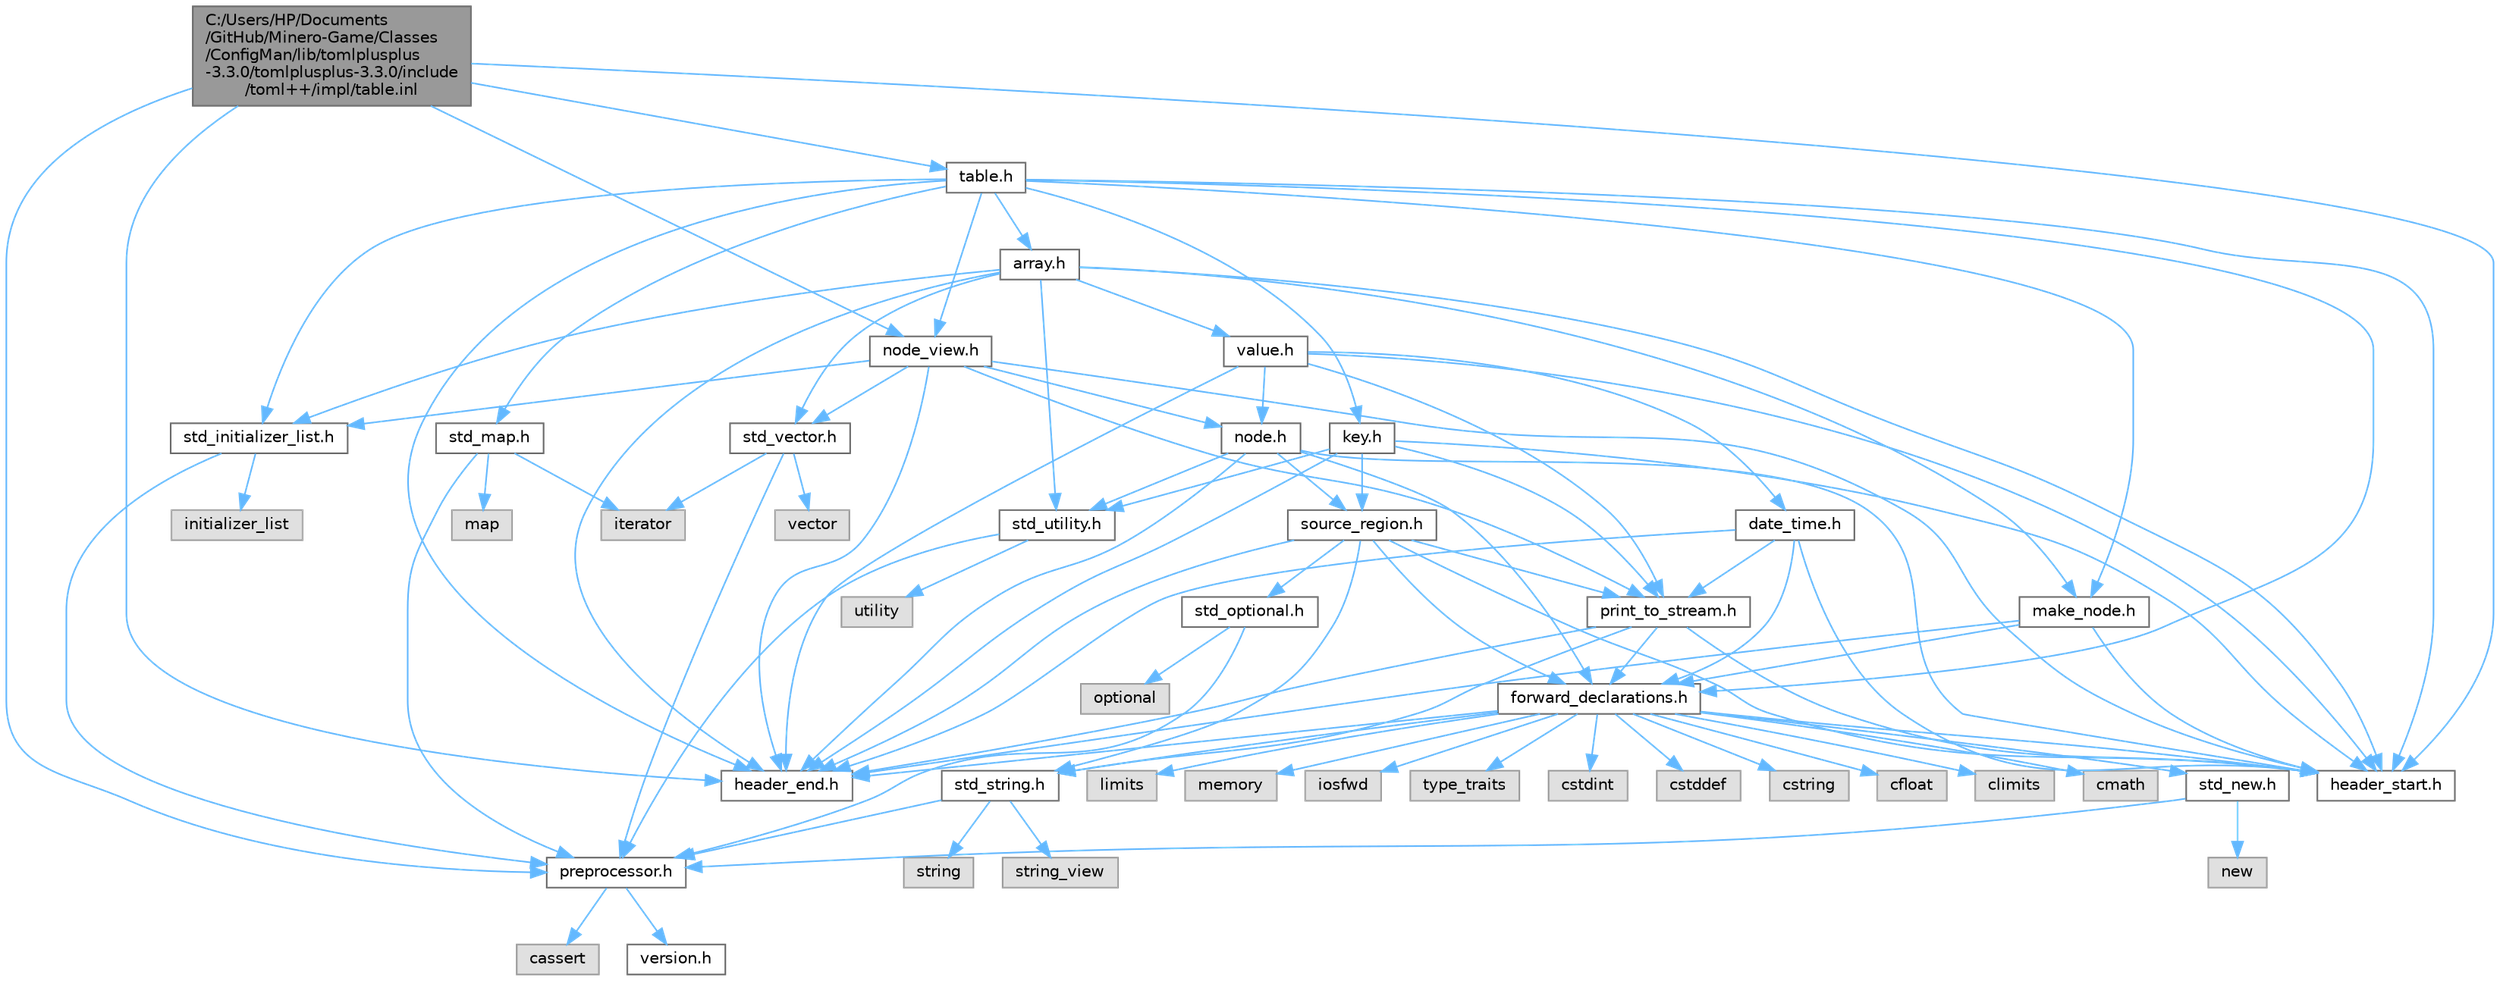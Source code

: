 digraph "C:/Users/HP/Documents/GitHub/Minero-Game/Classes/ConfigMan/lib/tomlplusplus-3.3.0/tomlplusplus-3.3.0/include/toml++/impl/table.inl"
{
 // LATEX_PDF_SIZE
  bgcolor="transparent";
  edge [fontname=Helvetica,fontsize=10,labelfontname=Helvetica,labelfontsize=10];
  node [fontname=Helvetica,fontsize=10,shape=box,height=0.2,width=0.4];
  Node1 [id="Node000001",label="C:/Users/HP/Documents\l/GitHub/Minero-Game/Classes\l/ConfigMan/lib/tomlplusplus\l-3.3.0/tomlplusplus-3.3.0/include\l/toml++/impl/table.inl",height=0.2,width=0.4,color="gray40", fillcolor="grey60", style="filled", fontcolor="black",tooltip=" "];
  Node1 -> Node2 [id="edge185_Node000001_Node000002",color="steelblue1",style="solid",tooltip=" "];
  Node2 [id="Node000002",label="preprocessor.h",height=0.2,width=0.4,color="grey40", fillcolor="white", style="filled",URL="$preprocessor_8h.html",tooltip=" "];
  Node2 -> Node3 [id="edge186_Node000002_Node000003",color="steelblue1",style="solid",tooltip=" "];
  Node3 [id="Node000003",label="cassert",height=0.2,width=0.4,color="grey60", fillcolor="#E0E0E0", style="filled",tooltip=" "];
  Node2 -> Node4 [id="edge187_Node000002_Node000004",color="steelblue1",style="solid",tooltip=" "];
  Node4 [id="Node000004",label="version.h",height=0.2,width=0.4,color="grey40", fillcolor="white", style="filled",URL="$version_8h.html",tooltip=" "];
  Node1 -> Node5 [id="edge188_Node000001_Node000005",color="steelblue1",style="solid",tooltip=" "];
  Node5 [id="Node000005",label="table.h",height=0.2,width=0.4,color="grey40", fillcolor="white", style="filled",URL="$table_8h.html",tooltip=" "];
  Node5 -> Node6 [id="edge189_Node000005_Node000006",color="steelblue1",style="solid",tooltip=" "];
  Node6 [id="Node000006",label="forward_declarations.h",height=0.2,width=0.4,color="grey40", fillcolor="white", style="filled",URL="$forward__declarations_8h.html",tooltip=" "];
  Node6 -> Node7 [id="edge190_Node000006_Node000007",color="steelblue1",style="solid",tooltip=" "];
  Node7 [id="Node000007",label="std_string.h",height=0.2,width=0.4,color="grey40", fillcolor="white", style="filled",URL="$std__string_8h.html",tooltip=" "];
  Node7 -> Node2 [id="edge191_Node000007_Node000002",color="steelblue1",style="solid",tooltip=" "];
  Node7 -> Node8 [id="edge192_Node000007_Node000008",color="steelblue1",style="solid",tooltip=" "];
  Node8 [id="Node000008",label="string_view",height=0.2,width=0.4,color="grey60", fillcolor="#E0E0E0", style="filled",tooltip=" "];
  Node7 -> Node9 [id="edge193_Node000007_Node000009",color="steelblue1",style="solid",tooltip=" "];
  Node9 [id="Node000009",label="string",height=0.2,width=0.4,color="grey60", fillcolor="#E0E0E0", style="filled",tooltip=" "];
  Node6 -> Node10 [id="edge194_Node000006_Node000010",color="steelblue1",style="solid",tooltip=" "];
  Node10 [id="Node000010",label="std_new.h",height=0.2,width=0.4,color="grey40", fillcolor="white", style="filled",URL="$std__new_8h.html",tooltip=" "];
  Node10 -> Node2 [id="edge195_Node000010_Node000002",color="steelblue1",style="solid",tooltip=" "];
  Node10 -> Node11 [id="edge196_Node000010_Node000011",color="steelblue1",style="solid",tooltip=" "];
  Node11 [id="Node000011",label="new",height=0.2,width=0.4,color="grey60", fillcolor="#E0E0E0", style="filled",tooltip=" "];
  Node6 -> Node12 [id="edge197_Node000006_Node000012",color="steelblue1",style="solid",tooltip=" "];
  Node12 [id="Node000012",label="cstdint",height=0.2,width=0.4,color="grey60", fillcolor="#E0E0E0", style="filled",tooltip=" "];
  Node6 -> Node13 [id="edge198_Node000006_Node000013",color="steelblue1",style="solid",tooltip=" "];
  Node13 [id="Node000013",label="cstddef",height=0.2,width=0.4,color="grey60", fillcolor="#E0E0E0", style="filled",tooltip=" "];
  Node6 -> Node14 [id="edge199_Node000006_Node000014",color="steelblue1",style="solid",tooltip=" "];
  Node14 [id="Node000014",label="cstring",height=0.2,width=0.4,color="grey60", fillcolor="#E0E0E0", style="filled",tooltip=" "];
  Node6 -> Node15 [id="edge200_Node000006_Node000015",color="steelblue1",style="solid",tooltip=" "];
  Node15 [id="Node000015",label="cfloat",height=0.2,width=0.4,color="grey60", fillcolor="#E0E0E0", style="filled",tooltip=" "];
  Node6 -> Node16 [id="edge201_Node000006_Node000016",color="steelblue1",style="solid",tooltip=" "];
  Node16 [id="Node000016",label="climits",height=0.2,width=0.4,color="grey60", fillcolor="#E0E0E0", style="filled",tooltip=" "];
  Node6 -> Node17 [id="edge202_Node000006_Node000017",color="steelblue1",style="solid",tooltip=" "];
  Node17 [id="Node000017",label="cmath",height=0.2,width=0.4,color="grey60", fillcolor="#E0E0E0", style="filled",tooltip=" "];
  Node6 -> Node18 [id="edge203_Node000006_Node000018",color="steelblue1",style="solid",tooltip=" "];
  Node18 [id="Node000018",label="limits",height=0.2,width=0.4,color="grey60", fillcolor="#E0E0E0", style="filled",tooltip=" "];
  Node6 -> Node19 [id="edge204_Node000006_Node000019",color="steelblue1",style="solid",tooltip=" "];
  Node19 [id="Node000019",label="memory",height=0.2,width=0.4,color="grey60", fillcolor="#E0E0E0", style="filled",tooltip=" "];
  Node6 -> Node20 [id="edge205_Node000006_Node000020",color="steelblue1",style="solid",tooltip=" "];
  Node20 [id="Node000020",label="iosfwd",height=0.2,width=0.4,color="grey60", fillcolor="#E0E0E0", style="filled",tooltip=" "];
  Node6 -> Node21 [id="edge206_Node000006_Node000021",color="steelblue1",style="solid",tooltip=" "];
  Node21 [id="Node000021",label="type_traits",height=0.2,width=0.4,color="grey60", fillcolor="#E0E0E0", style="filled",tooltip=" "];
  Node6 -> Node22 [id="edge207_Node000006_Node000022",color="steelblue1",style="solid",tooltip=" "];
  Node22 [id="Node000022",label="header_start.h",height=0.2,width=0.4,color="grey40", fillcolor="white", style="filled",URL="$header__start_8h.html",tooltip=" "];
  Node6 -> Node23 [id="edge208_Node000006_Node000023",color="steelblue1",style="solid",tooltip=" "];
  Node23 [id="Node000023",label="header_end.h",height=0.2,width=0.4,color="grey40", fillcolor="white", style="filled",URL="$header__end_8h.html",tooltip=" "];
  Node5 -> Node24 [id="edge209_Node000005_Node000024",color="steelblue1",style="solid",tooltip=" "];
  Node24 [id="Node000024",label="std_map.h",height=0.2,width=0.4,color="grey40", fillcolor="white", style="filled",URL="$std__map_8h.html",tooltip=" "];
  Node24 -> Node2 [id="edge210_Node000024_Node000002",color="steelblue1",style="solid",tooltip=" "];
  Node24 -> Node25 [id="edge211_Node000024_Node000025",color="steelblue1",style="solid",tooltip=" "];
  Node25 [id="Node000025",label="map",height=0.2,width=0.4,color="grey60", fillcolor="#E0E0E0", style="filled",tooltip=" "];
  Node24 -> Node26 [id="edge212_Node000024_Node000026",color="steelblue1",style="solid",tooltip=" "];
  Node26 [id="Node000026",label="iterator",height=0.2,width=0.4,color="grey60", fillcolor="#E0E0E0", style="filled",tooltip=" "];
  Node5 -> Node27 [id="edge213_Node000005_Node000027",color="steelblue1",style="solid",tooltip=" "];
  Node27 [id="Node000027",label="std_initializer_list.h",height=0.2,width=0.4,color="grey40", fillcolor="white", style="filled",URL="$std__initializer__list_8h.html",tooltip=" "];
  Node27 -> Node2 [id="edge214_Node000027_Node000002",color="steelblue1",style="solid",tooltip=" "];
  Node27 -> Node28 [id="edge215_Node000027_Node000028",color="steelblue1",style="solid",tooltip=" "];
  Node28 [id="Node000028",label="initializer_list",height=0.2,width=0.4,color="grey60", fillcolor="#E0E0E0", style="filled",tooltip=" "];
  Node5 -> Node29 [id="edge216_Node000005_Node000029",color="steelblue1",style="solid",tooltip=" "];
  Node29 [id="Node000029",label="array.h",height=0.2,width=0.4,color="grey40", fillcolor="white", style="filled",URL="$array_8h.html",tooltip=" "];
  Node29 -> Node30 [id="edge217_Node000029_Node000030",color="steelblue1",style="solid",tooltip=" "];
  Node30 [id="Node000030",label="std_utility.h",height=0.2,width=0.4,color="grey40", fillcolor="white", style="filled",URL="$std__utility_8h.html",tooltip=" "];
  Node30 -> Node2 [id="edge218_Node000030_Node000002",color="steelblue1",style="solid",tooltip=" "];
  Node30 -> Node31 [id="edge219_Node000030_Node000031",color="steelblue1",style="solid",tooltip=" "];
  Node31 [id="Node000031",label="utility",height=0.2,width=0.4,color="grey60", fillcolor="#E0E0E0", style="filled",tooltip=" "];
  Node29 -> Node32 [id="edge220_Node000029_Node000032",color="steelblue1",style="solid",tooltip=" "];
  Node32 [id="Node000032",label="std_vector.h",height=0.2,width=0.4,color="grey40", fillcolor="white", style="filled",URL="$std__vector_8h.html",tooltip=" "];
  Node32 -> Node2 [id="edge221_Node000032_Node000002",color="steelblue1",style="solid",tooltip=" "];
  Node32 -> Node33 [id="edge222_Node000032_Node000033",color="steelblue1",style="solid",tooltip=" "];
  Node33 [id="Node000033",label="vector",height=0.2,width=0.4,color="grey60", fillcolor="#E0E0E0", style="filled",tooltip=" "];
  Node32 -> Node26 [id="edge223_Node000032_Node000026",color="steelblue1",style="solid",tooltip=" "];
  Node29 -> Node27 [id="edge224_Node000029_Node000027",color="steelblue1",style="solid",tooltip=" "];
  Node29 -> Node34 [id="edge225_Node000029_Node000034",color="steelblue1",style="solid",tooltip=" "];
  Node34 [id="Node000034",label="value.h",height=0.2,width=0.4,color="grey40", fillcolor="white", style="filled",URL="$value_8h.html",tooltip=" "];
  Node34 -> Node35 [id="edge226_Node000034_Node000035",color="steelblue1",style="solid",tooltip=" "];
  Node35 [id="Node000035",label="date_time.h",height=0.2,width=0.4,color="grey40", fillcolor="white", style="filled",URL="$date__time_8h.html",tooltip=" "];
  Node35 -> Node6 [id="edge227_Node000035_Node000006",color="steelblue1",style="solid",tooltip=" "];
  Node35 -> Node36 [id="edge228_Node000035_Node000036",color="steelblue1",style="solid",tooltip=" "];
  Node36 [id="Node000036",label="print_to_stream.h",height=0.2,width=0.4,color="grey40", fillcolor="white", style="filled",URL="$print__to__stream_8h.html",tooltip=" "];
  Node36 -> Node7 [id="edge229_Node000036_Node000007",color="steelblue1",style="solid",tooltip=" "];
  Node36 -> Node6 [id="edge230_Node000036_Node000006",color="steelblue1",style="solid",tooltip=" "];
  Node36 -> Node22 [id="edge231_Node000036_Node000022",color="steelblue1",style="solid",tooltip=" "];
  Node36 -> Node23 [id="edge232_Node000036_Node000023",color="steelblue1",style="solid",tooltip=" "];
  Node35 -> Node22 [id="edge233_Node000035_Node000022",color="steelblue1",style="solid",tooltip=" "];
  Node35 -> Node23 [id="edge234_Node000035_Node000023",color="steelblue1",style="solid",tooltip=" "];
  Node34 -> Node37 [id="edge235_Node000034_Node000037",color="steelblue1",style="solid",tooltip=" "];
  Node37 [id="Node000037",label="node.h",height=0.2,width=0.4,color="grey40", fillcolor="white", style="filled",URL="$node_8h.html",tooltip=" "];
  Node37 -> Node30 [id="edge236_Node000037_Node000030",color="steelblue1",style="solid",tooltip=" "];
  Node37 -> Node6 [id="edge237_Node000037_Node000006",color="steelblue1",style="solid",tooltip=" "];
  Node37 -> Node38 [id="edge238_Node000037_Node000038",color="steelblue1",style="solid",tooltip=" "];
  Node38 [id="Node000038",label="source_region.h",height=0.2,width=0.4,color="grey40", fillcolor="white", style="filled",URL="$source__region_8h.html",tooltip=" "];
  Node38 -> Node39 [id="edge239_Node000038_Node000039",color="steelblue1",style="solid",tooltip=" "];
  Node39 [id="Node000039",label="std_optional.h",height=0.2,width=0.4,color="grey40", fillcolor="white", style="filled",URL="$std__optional_8h.html",tooltip=" "];
  Node39 -> Node2 [id="edge240_Node000039_Node000002",color="steelblue1",style="solid",tooltip=" "];
  Node39 -> Node40 [id="edge241_Node000039_Node000040",color="steelblue1",style="solid",tooltip=" "];
  Node40 [id="Node000040",label="optional",height=0.2,width=0.4,color="grey60", fillcolor="#E0E0E0", style="filled",tooltip=" "];
  Node38 -> Node7 [id="edge242_Node000038_Node000007",color="steelblue1",style="solid",tooltip=" "];
  Node38 -> Node6 [id="edge243_Node000038_Node000006",color="steelblue1",style="solid",tooltip=" "];
  Node38 -> Node36 [id="edge244_Node000038_Node000036",color="steelblue1",style="solid",tooltip=" "];
  Node38 -> Node22 [id="edge245_Node000038_Node000022",color="steelblue1",style="solid",tooltip=" "];
  Node38 -> Node23 [id="edge246_Node000038_Node000023",color="steelblue1",style="solid",tooltip=" "];
  Node37 -> Node22 [id="edge247_Node000037_Node000022",color="steelblue1",style="solid",tooltip=" "];
  Node37 -> Node23 [id="edge248_Node000037_Node000023",color="steelblue1",style="solid",tooltip=" "];
  Node34 -> Node36 [id="edge249_Node000034_Node000036",color="steelblue1",style="solid",tooltip=" "];
  Node34 -> Node22 [id="edge250_Node000034_Node000022",color="steelblue1",style="solid",tooltip=" "];
  Node34 -> Node23 [id="edge251_Node000034_Node000023",color="steelblue1",style="solid",tooltip=" "];
  Node29 -> Node41 [id="edge252_Node000029_Node000041",color="steelblue1",style="solid",tooltip=" "];
  Node41 [id="Node000041",label="make_node.h",height=0.2,width=0.4,color="grey40", fillcolor="white", style="filled",URL="$make__node_8h.html",tooltip=" "];
  Node41 -> Node6 [id="edge253_Node000041_Node000006",color="steelblue1",style="solid",tooltip=" "];
  Node41 -> Node22 [id="edge254_Node000041_Node000022",color="steelblue1",style="solid",tooltip=" "];
  Node41 -> Node23 [id="edge255_Node000041_Node000023",color="steelblue1",style="solid",tooltip=" "];
  Node29 -> Node22 [id="edge256_Node000029_Node000022",color="steelblue1",style="solid",tooltip=" "];
  Node29 -> Node23 [id="edge257_Node000029_Node000023",color="steelblue1",style="solid",tooltip=" "];
  Node5 -> Node41 [id="edge258_Node000005_Node000041",color="steelblue1",style="solid",tooltip=" "];
  Node5 -> Node42 [id="edge259_Node000005_Node000042",color="steelblue1",style="solid",tooltip=" "];
  Node42 [id="Node000042",label="node_view.h",height=0.2,width=0.4,color="grey40", fillcolor="white", style="filled",URL="$node__view_8h.html",tooltip=" "];
  Node42 -> Node32 [id="edge260_Node000042_Node000032",color="steelblue1",style="solid",tooltip=" "];
  Node42 -> Node27 [id="edge261_Node000042_Node000027",color="steelblue1",style="solid",tooltip=" "];
  Node42 -> Node36 [id="edge262_Node000042_Node000036",color="steelblue1",style="solid",tooltip=" "];
  Node42 -> Node37 [id="edge263_Node000042_Node000037",color="steelblue1",style="solid",tooltip=" "];
  Node42 -> Node22 [id="edge264_Node000042_Node000022",color="steelblue1",style="solid",tooltip=" "];
  Node42 -> Node23 [id="edge265_Node000042_Node000023",color="steelblue1",style="solid",tooltip=" "];
  Node5 -> Node43 [id="edge266_Node000005_Node000043",color="steelblue1",style="solid",tooltip=" "];
  Node43 [id="Node000043",label="key.h",height=0.2,width=0.4,color="grey40", fillcolor="white", style="filled",URL="$key_8h.html",tooltip=" "];
  Node43 -> Node38 [id="edge267_Node000043_Node000038",color="steelblue1",style="solid",tooltip=" "];
  Node43 -> Node30 [id="edge268_Node000043_Node000030",color="steelblue1",style="solid",tooltip=" "];
  Node43 -> Node36 [id="edge269_Node000043_Node000036",color="steelblue1",style="solid",tooltip=" "];
  Node43 -> Node22 [id="edge270_Node000043_Node000022",color="steelblue1",style="solid",tooltip=" "];
  Node43 -> Node23 [id="edge271_Node000043_Node000023",color="steelblue1",style="solid",tooltip=" "];
  Node5 -> Node22 [id="edge272_Node000005_Node000022",color="steelblue1",style="solid",tooltip=" "];
  Node5 -> Node23 [id="edge273_Node000005_Node000023",color="steelblue1",style="solid",tooltip=" "];
  Node1 -> Node42 [id="edge274_Node000001_Node000042",color="steelblue1",style="solid",tooltip=" "];
  Node1 -> Node22 [id="edge275_Node000001_Node000022",color="steelblue1",style="solid",tooltip=" "];
  Node1 -> Node23 [id="edge276_Node000001_Node000023",color="steelblue1",style="solid",tooltip=" "];
}
